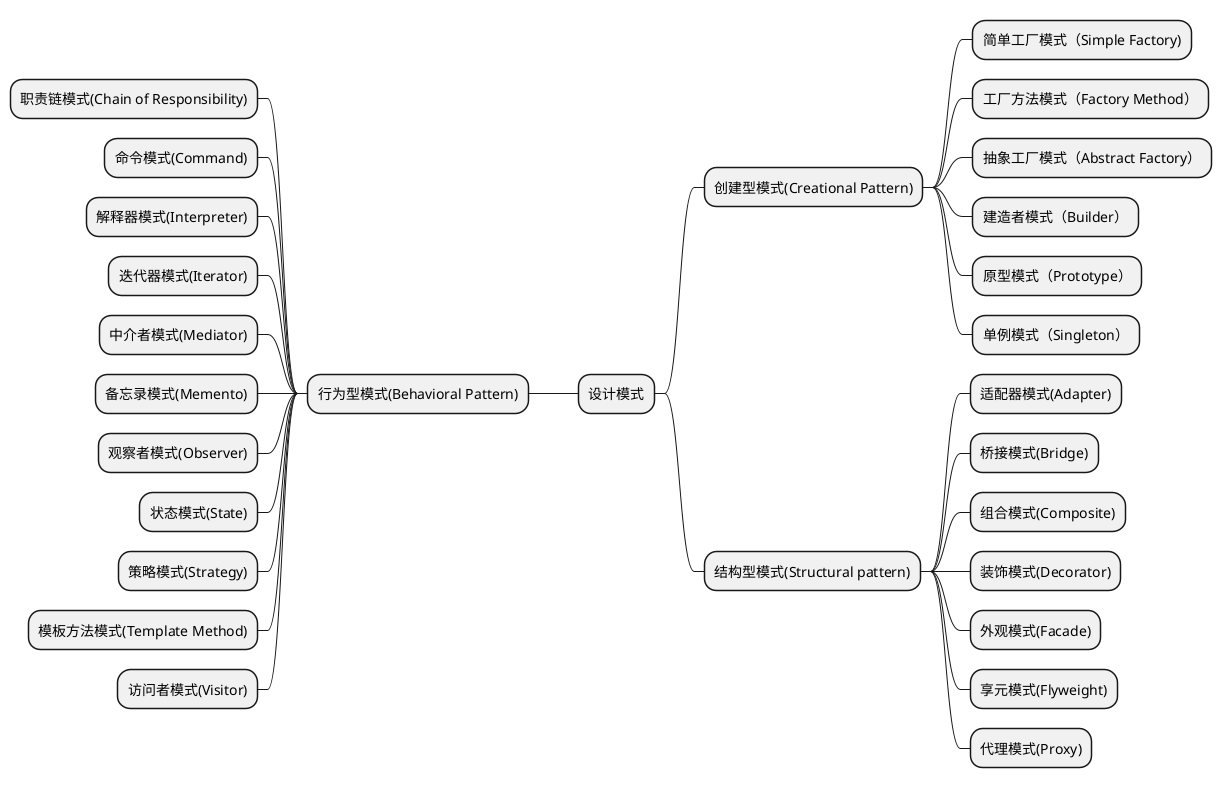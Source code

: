 @startmindmap
+ 设计模式
++ 创建型模式(Creational Pattern)
*** 简单工厂模式（Simple Factory)
*** 工厂方法模式（Factory Method）
*** 抽象工厂模式（Abstract Factory）
*** 建造者模式（Builder）
*** 原型模式（Prototype）
*** 单例模式（Singleton）
++ 结构型模式(Structural pattern)
*** 适配器模式(Adapter)
*** 桥接模式(Bridge)
*** 组合模式(Composite)
*** 装饰模式(Decorator)
*** 外观模式(Facade)
*** 享元模式(Flyweight)
*** 代理模式(Proxy)
-- 行为型模式(Behavioral Pattern)
--- 职责链模式(Chain of Responsibility)
--- 命令模式(Command)
--- 解释器模式(Interpreter)
--- 迭代器模式(Iterator)
--- 中介者模式(Mediator)
--- 备忘录模式(Memento)
--- 观察者模式(Observer)
--- 状态模式(State)
--- 策略模式(Strategy)
--- 模板方法模式(Template Method)
--- 访问者模式(Visitor)
@endmindmap